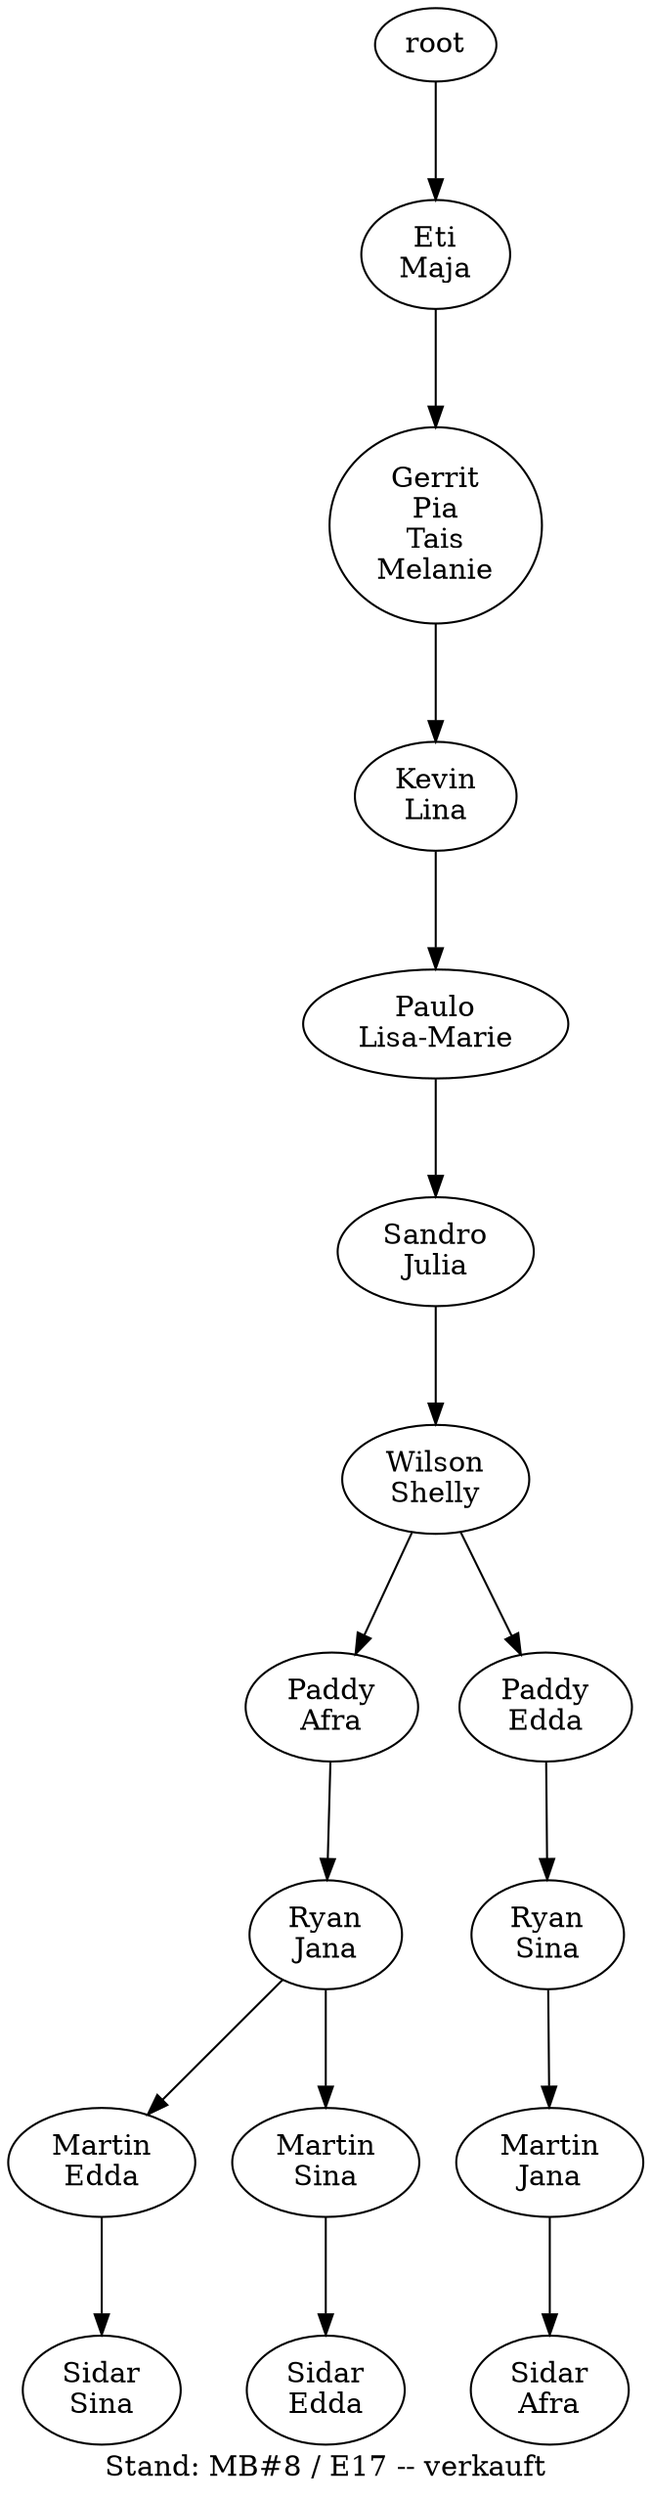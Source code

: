 digraph D { labelloc="b"; label="Stand: MB#8 / E17 -- verkauft"; ranksep=0.8;
"root/9"[label="Eti\nMaja"]
"root" -> "root/9";
"root/9/4,1,11"[label="Gerrit\nPia\nTais\nMelanie"]
"root/9" -> "root/9/4,1,11";
"root/9/4,1,11/10"[label="Kevin\nLina"]
"root/9/4,1,11" -> "root/9/4,1,11/10";
"root/9/4,1,11/10/5"[label="Paulo\nLisa-Marie"]
"root/9/4,1,11/10" -> "root/9/4,1,11/10/5";
"root/9/4,1,11/10/5/3"[label="Sandro\nJulia"]
"root/9/4,1,11/10/5" -> "root/9/4,1,11/10/5/3";
"root/9/4,1,11/10/5/3/6"[label="Wilson\nShelly"]
"root/9/4,1,11/10/5/3" -> "root/9/4,1,11/10/5/3/6";
"root/9/4,1,11/10/5/3/6/7"[label="Paddy\nAfra"]
"root/9/4,1,11/10/5/3/6" -> "root/9/4,1,11/10/5/3/6/7";
"root/9/4,1,11/10/5/3/6/7/2"[label="Ryan\nJana"]
"root/9/4,1,11/10/5/3/6/7" -> "root/9/4,1,11/10/5/3/6/7/2";
"root/9/4,1,11/10/5/3/6/7/2/8"[label="Martin\nEdda"]
"root/9/4,1,11/10/5/3/6/7/2" -> "root/9/4,1,11/10/5/3/6/7/2/8";
"root/9/4,1,11/10/5/3/6/7/2/8/0"[label="Sidar\nSina"]
"root/9/4,1,11/10/5/3/6/7/2/8" -> "root/9/4,1,11/10/5/3/6/7/2/8/0";
"root/9/4,1,11/10/5/3/6/8"[label="Paddy\nEdda"]
"root/9/4,1,11/10/5/3/6" -> "root/9/4,1,11/10/5/3/6/8";
"root/9/4,1,11/10/5/3/6/8/0"[label="Ryan\nSina"]
"root/9/4,1,11/10/5/3/6/8" -> "root/9/4,1,11/10/5/3/6/8/0";
"root/9/4,1,11/10/5/3/6/8/0/2"[label="Martin\nJana"]
"root/9/4,1,11/10/5/3/6/8/0" -> "root/9/4,1,11/10/5/3/6/8/0/2";
"root/9/4,1,11/10/5/3/6/8/0/2/7"[label="Sidar\nAfra"]
"root/9/4,1,11/10/5/3/6/8/0/2" -> "root/9/4,1,11/10/5/3/6/8/0/2/7";
"root/9/4,1,11/10/5/3/6/7/2/0"[label="Martin\nSina"]
"root/9/4,1,11/10/5/3/6/7/2" -> "root/9/4,1,11/10/5/3/6/7/2/0";
"root/9/4,1,11/10/5/3/6/7/2/0/8"[label="Sidar\nEdda"]
"root/9/4,1,11/10/5/3/6/7/2/0" -> "root/9/4,1,11/10/5/3/6/7/2/0/8";
}
